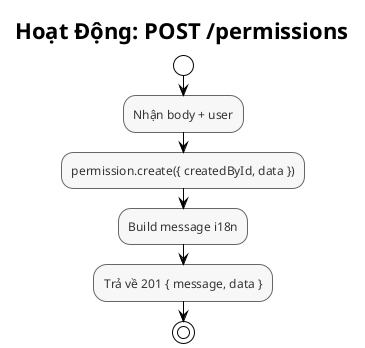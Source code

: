 @startuml Permission - Create Activity
!theme plain
skinparam backgroundColor #FFFFFF
skinparam activityFontSize 12
skinparam activityFontColor #333333
skinparam activityBorderColor #666666
skinparam activityBackgroundColor #F7F7F7

title Hoạt Động: POST /permissions

start
:Nhận body + user;
:permission.create({ createdById, data });
:Build message i18n;
:Trả về 201 { message, data };
stop

@enduml


